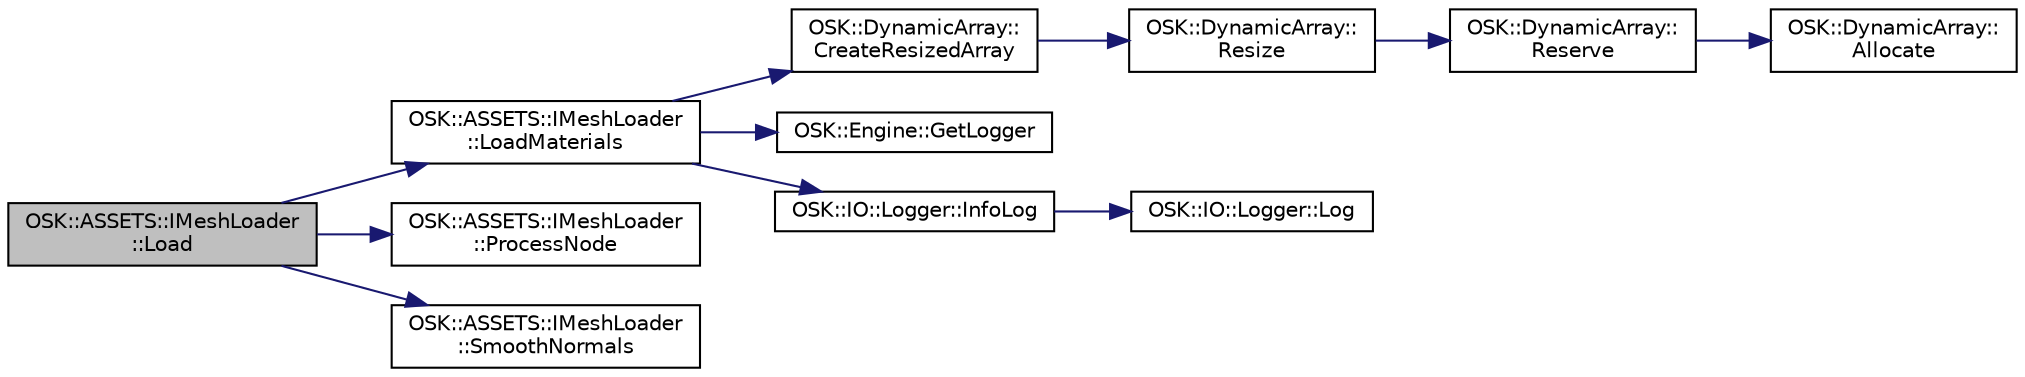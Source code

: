 digraph "OSK::ASSETS::IMeshLoader::Load"
{
 // LATEX_PDF_SIZE
  edge [fontname="Helvetica",fontsize="10",labelfontname="Helvetica",labelfontsize="10"];
  node [fontname="Helvetica",fontsize="10",shape=record];
  rankdir="LR";
  Node1 [label="OSK::ASSETS::IMeshLoader\l::Load",height=0.2,width=0.4,color="black", fillcolor="grey75", style="filled", fontcolor="black",tooltip="Carga el modelo 3D."];
  Node1 -> Node2 [color="midnightblue",fontsize="10",style="solid"];
  Node2 [label="OSK::ASSETS::IMeshLoader\l::LoadMaterials",height=0.2,width=0.4,color="black", fillcolor="white", style="filled",URL="$class_o_s_k_1_1_a_s_s_e_t_s_1_1_i_mesh_loader.html#ab3c7e5438ddddb499468728a83a54ca8",tooltip="Carga todos los materiales usados en el modelo 3D."];
  Node2 -> Node3 [color="midnightblue",fontsize="10",style="solid"];
  Node3 [label="OSK::DynamicArray::\lCreateResizedArray",height=0.2,width=0.4,color="black", fillcolor="white", style="filled",URL="$class_o_s_k_1_1_dynamic_array.html#a6560c13598111f1aa6b53357ae120116",tooltip="Crea un DynamicArray con un número de elementos ya creados e insertados."];
  Node3 -> Node4 [color="midnightblue",fontsize="10",style="solid"];
  Node4 [label="OSK::DynamicArray::\lResize",height=0.2,width=0.4,color="black", fillcolor="white", style="filled",URL="$class_o_s_k_1_1_dynamic_array.html#adcbd5bb6ce88469bc9e6f65be06ceae6",tooltip="Cambia el tamaño del array. Los datos se conservan, siempre que se pueda. Se añaden elementos hasta q..."];
  Node4 -> Node5 [color="midnightblue",fontsize="10",style="solid"];
  Node5 [label="OSK::DynamicArray::\lReserve",height=0.2,width=0.4,color="black", fillcolor="white", style="filled",URL="$class_o_s_k_1_1_dynamic_array.html#a34323ddf4963e2097def5d8c3f80c08e",tooltip="Cambia el tamaño del array. Los datos se conservan, siempre que se pueda."];
  Node5 -> Node6 [color="midnightblue",fontsize="10",style="solid"];
  Node6 [label="OSK::DynamicArray::\lAllocate",height=0.2,width=0.4,color="black", fillcolor="white", style="filled",URL="$class_o_s_k_1_1_dynamic_array.html#acf322bf27bf4bfd581079500c67171a6",tooltip="Reserva espacio para 'size' elementos. Preserva los elementos anteriores."];
  Node2 -> Node7 [color="midnightblue",fontsize="10",style="solid"];
  Node7 [label="OSK::Engine::GetLogger",height=0.2,width=0.4,color="black", fillcolor="white", style="filled",URL="$class_o_s_k_1_1_engine.html#ac39b79a3e665381630f6c710f3772a2b",tooltip=" "];
  Node2 -> Node8 [color="midnightblue",fontsize="10",style="solid"];
  Node8 [label="OSK::IO::Logger::InfoLog",height=0.2,width=0.4,color="black", fillcolor="white", style="filled",URL="$class_o_s_k_1_1_i_o_1_1_logger.html#a3d2a88ffa05f6a74f9d669f1182bacca",tooltip="Manda un mensaje de información."];
  Node8 -> Node9 [color="midnightblue",fontsize="10",style="solid"];
  Node9 [label="OSK::IO::Logger::Log",height=0.2,width=0.4,color="black", fillcolor="white", style="filled",URL="$class_o_s_k_1_1_i_o_1_1_logger.html#ac2af30faaa120261990f4deb1b566e7b",tooltip="Manda un mensaje por el logger."];
  Node1 -> Node10 [color="midnightblue",fontsize="10",style="solid"];
  Node10 [label="OSK::ASSETS::IMeshLoader\l::ProcessNode",height=0.2,width=0.4,color="black", fillcolor="white", style="filled",URL="$class_o_s_k_1_1_a_s_s_e_t_s_1_1_i_mesh_loader.html#a4f47f10f0fe34bbba7433d0aa030e172",tooltip="Procesa un nodo."];
  Node1 -> Node11 [color="midnightblue",fontsize="10",style="solid"];
  Node11 [label="OSK::ASSETS::IMeshLoader\l::SmoothNormals",height=0.2,width=0.4,color="black", fillcolor="white", style="filled",URL="$class_o_s_k_1_1_a_s_s_e_t_s_1_1_i_mesh_loader.html#a8c6e9430b6e35ff1a090f670af3cf753",tooltip="Establece las normales del vértice (si tiene)."];
}
